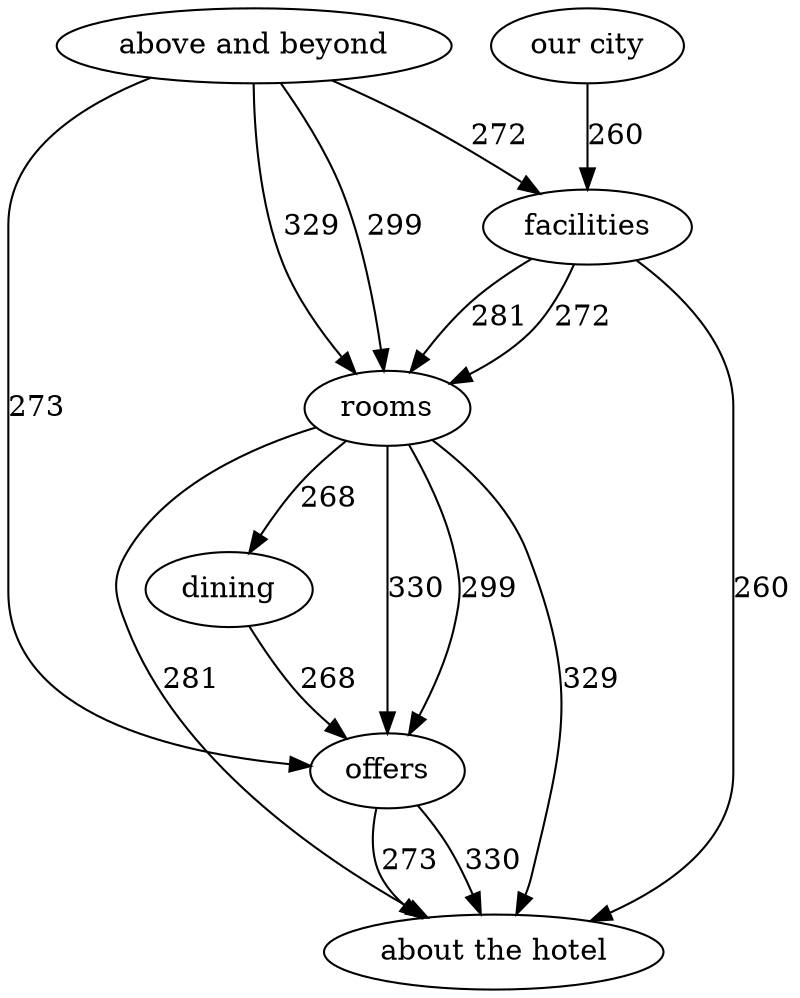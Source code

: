 digraph "" {
layout="dot";
facilities;
"about the hotel";
dining;
offers;
rooms;
"our city";
"above and beyond";
facilities -> rooms  [key=0, label=281, weight=281];
facilities -> rooms  [key=1, label=272, weight=272];
facilities -> "about the hotel"  [key=0, label=260, weight=260];
dining -> offers  [key=0, label=268, weight=268];
offers -> "about the hotel"  [key=0, label=330, weight=330];
offers -> "about the hotel"  [key=1, label=273, weight=273];
rooms -> dining  [key=0, label=268, weight=268];
rooms -> offers  [key=0, label=330, weight=330];
rooms -> offers  [key=1, label=299, weight=299];
rooms -> "about the hotel"  [key=0, label=329, weight=329];
rooms -> "about the hotel"  [key=1, label=281, weight=281];
"our city" -> facilities  [key=0, label=260, weight=260];
"above and beyond" -> facilities  [key=0, label=272, weight=272];
"above and beyond" -> offers  [key=0, label=273, weight=273];
"above and beyond" -> rooms  [key=0, label=329, weight=329];
"above and beyond" -> rooms  [key=1, label=299, weight=299];
}